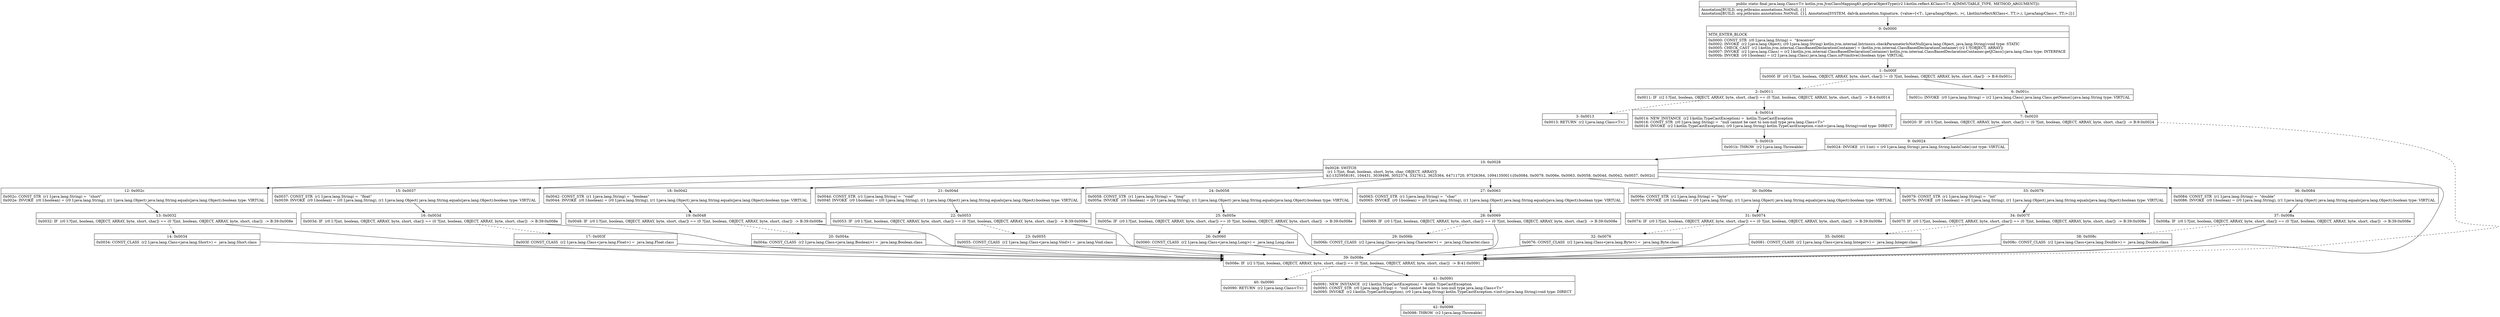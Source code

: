 digraph "CFG forkotlin.jvm.JvmClassMappingKt.getJavaObjectType(Lkotlin\/reflect\/KClass;)Ljava\/lang\/Class;" {
Node_0 [shape=record,label="{0\:\ 0x0000|MTH_ENTER_BLOCK\l|0x0000: CONST_STR  (r0 I:java.lang.String) =  \"$receiver\" \l0x0002: INVOKE  (r2 I:java.lang.Object), (r0 I:java.lang.String) kotlin.jvm.internal.Intrinsics.checkParameterIsNotNull(java.lang.Object, java.lang.String):void type: STATIC \l0x0005: CHECK_CAST  (r2 I:kotlin.jvm.internal.ClassBasedDeclarationContainer) = (kotlin.jvm.internal.ClassBasedDeclarationContainer) (r2 I:?[OBJECT, ARRAY]) \l0x0007: INVOKE  (r2 I:java.lang.Class) = (r2 I:kotlin.jvm.internal.ClassBasedDeclarationContainer) kotlin.jvm.internal.ClassBasedDeclarationContainer.getJClass():java.lang.Class type: INTERFACE \l0x000b: INVOKE  (r0 I:boolean) = (r2 I:java.lang.Class) java.lang.Class.isPrimitive():boolean type: VIRTUAL \l}"];
Node_1 [shape=record,label="{1\:\ 0x000f|0x000f: IF  (r0 I:?[int, boolean, OBJECT, ARRAY, byte, short, char]) != (0 ?[int, boolean, OBJECT, ARRAY, byte, short, char])  \-\> B:6:0x001c \l}"];
Node_2 [shape=record,label="{2\:\ 0x0011|0x0011: IF  (r2 I:?[int, boolean, OBJECT, ARRAY, byte, short, char]) == (0 ?[int, boolean, OBJECT, ARRAY, byte, short, char])  \-\> B:4:0x0014 \l}"];
Node_3 [shape=record,label="{3\:\ 0x0013|0x0013: RETURN  (r2 I:java.lang.Class\<T\>) \l}"];
Node_4 [shape=record,label="{4\:\ 0x0014|0x0014: NEW_INSTANCE  (r2 I:kotlin.TypeCastException) =  kotlin.TypeCastException \l0x0016: CONST_STR  (r0 I:java.lang.String) =  \"null cannot be cast to non\-null type java.lang.Class\<T\>\" \l0x0018: INVOKE  (r2 I:kotlin.TypeCastException), (r0 I:java.lang.String) kotlin.TypeCastException.\<init\>(java.lang.String):void type: DIRECT \l}"];
Node_5 [shape=record,label="{5\:\ 0x001b|0x001b: THROW  (r2 I:java.lang.Throwable) \l}"];
Node_6 [shape=record,label="{6\:\ 0x001c|0x001c: INVOKE  (r0 I:java.lang.String) = (r2 I:java.lang.Class) java.lang.Class.getName():java.lang.String type: VIRTUAL \l}"];
Node_7 [shape=record,label="{7\:\ 0x0020|0x0020: IF  (r0 I:?[int, boolean, OBJECT, ARRAY, byte, short, char]) != (0 ?[int, boolean, OBJECT, ARRAY, byte, short, char])  \-\> B:9:0x0024 \l}"];
Node_9 [shape=record,label="{9\:\ 0x0024|0x0024: INVOKE  (r1 I:int) = (r0 I:java.lang.String) java.lang.String.hashCode():int type: VIRTUAL \l}"];
Node_10 [shape=record,label="{10\:\ 0x0028|0x0028: SWITCH  \l  (r1 I:?[int, float, boolean, short, byte, char, OBJECT, ARRAY])\l k:[\-1325958191, 104431, 3039496, 3052374, 3327612, 3625364, 64711720, 97526364, 109413500] t:[0x0084, 0x0079, 0x006e, 0x0063, 0x0058, 0x004d, 0x0042, 0x0037, 0x002c] \l}"];
Node_12 [shape=record,label="{12\:\ 0x002c|0x002c: CONST_STR  (r1 I:java.lang.String) =  \"short\" \l0x002e: INVOKE  (r0 I:boolean) = (r0 I:java.lang.String), (r1 I:java.lang.Object) java.lang.String.equals(java.lang.Object):boolean type: VIRTUAL \l}"];
Node_13 [shape=record,label="{13\:\ 0x0032|0x0032: IF  (r0 I:?[int, boolean, OBJECT, ARRAY, byte, short, char]) == (0 ?[int, boolean, OBJECT, ARRAY, byte, short, char])  \-\> B:39:0x008e \l}"];
Node_14 [shape=record,label="{14\:\ 0x0034|0x0034: CONST_CLASS  (r2 I:java.lang.Class\<java.lang.Short\>) =  java.lang.Short.class \l}"];
Node_15 [shape=record,label="{15\:\ 0x0037|0x0037: CONST_STR  (r1 I:java.lang.String) =  \"float\" \l0x0039: INVOKE  (r0 I:boolean) = (r0 I:java.lang.String), (r1 I:java.lang.Object) java.lang.String.equals(java.lang.Object):boolean type: VIRTUAL \l}"];
Node_16 [shape=record,label="{16\:\ 0x003d|0x003d: IF  (r0 I:?[int, boolean, OBJECT, ARRAY, byte, short, char]) == (0 ?[int, boolean, OBJECT, ARRAY, byte, short, char])  \-\> B:39:0x008e \l}"];
Node_17 [shape=record,label="{17\:\ 0x003f|0x003f: CONST_CLASS  (r2 I:java.lang.Class\<java.lang.Float\>) =  java.lang.Float.class \l}"];
Node_18 [shape=record,label="{18\:\ 0x0042|0x0042: CONST_STR  (r1 I:java.lang.String) =  \"boolean\" \l0x0044: INVOKE  (r0 I:boolean) = (r0 I:java.lang.String), (r1 I:java.lang.Object) java.lang.String.equals(java.lang.Object):boolean type: VIRTUAL \l}"];
Node_19 [shape=record,label="{19\:\ 0x0048|0x0048: IF  (r0 I:?[int, boolean, OBJECT, ARRAY, byte, short, char]) == (0 ?[int, boolean, OBJECT, ARRAY, byte, short, char])  \-\> B:39:0x008e \l}"];
Node_20 [shape=record,label="{20\:\ 0x004a|0x004a: CONST_CLASS  (r2 I:java.lang.Class\<java.lang.Boolean\>) =  java.lang.Boolean.class \l}"];
Node_21 [shape=record,label="{21\:\ 0x004d|0x004d: CONST_STR  (r1 I:java.lang.String) =  \"void\" \l0x004f: INVOKE  (r0 I:boolean) = (r0 I:java.lang.String), (r1 I:java.lang.Object) java.lang.String.equals(java.lang.Object):boolean type: VIRTUAL \l}"];
Node_22 [shape=record,label="{22\:\ 0x0053|0x0053: IF  (r0 I:?[int, boolean, OBJECT, ARRAY, byte, short, char]) == (0 ?[int, boolean, OBJECT, ARRAY, byte, short, char])  \-\> B:39:0x008e \l}"];
Node_23 [shape=record,label="{23\:\ 0x0055|0x0055: CONST_CLASS  (r2 I:java.lang.Class\<java.lang.Void\>) =  java.lang.Void.class \l}"];
Node_24 [shape=record,label="{24\:\ 0x0058|0x0058: CONST_STR  (r1 I:java.lang.String) =  \"long\" \l0x005a: INVOKE  (r0 I:boolean) = (r0 I:java.lang.String), (r1 I:java.lang.Object) java.lang.String.equals(java.lang.Object):boolean type: VIRTUAL \l}"];
Node_25 [shape=record,label="{25\:\ 0x005e|0x005e: IF  (r0 I:?[int, boolean, OBJECT, ARRAY, byte, short, char]) == (0 ?[int, boolean, OBJECT, ARRAY, byte, short, char])  \-\> B:39:0x008e \l}"];
Node_26 [shape=record,label="{26\:\ 0x0060|0x0060: CONST_CLASS  (r2 I:java.lang.Class\<java.lang.Long\>) =  java.lang.Long.class \l}"];
Node_27 [shape=record,label="{27\:\ 0x0063|0x0063: CONST_STR  (r1 I:java.lang.String) =  \"char\" \l0x0065: INVOKE  (r0 I:boolean) = (r0 I:java.lang.String), (r1 I:java.lang.Object) java.lang.String.equals(java.lang.Object):boolean type: VIRTUAL \l}"];
Node_28 [shape=record,label="{28\:\ 0x0069|0x0069: IF  (r0 I:?[int, boolean, OBJECT, ARRAY, byte, short, char]) == (0 ?[int, boolean, OBJECT, ARRAY, byte, short, char])  \-\> B:39:0x008e \l}"];
Node_29 [shape=record,label="{29\:\ 0x006b|0x006b: CONST_CLASS  (r2 I:java.lang.Class\<java.lang.Character\>) =  java.lang.Character.class \l}"];
Node_30 [shape=record,label="{30\:\ 0x006e|0x006e: CONST_STR  (r1 I:java.lang.String) =  \"byte\" \l0x0070: INVOKE  (r0 I:boolean) = (r0 I:java.lang.String), (r1 I:java.lang.Object) java.lang.String.equals(java.lang.Object):boolean type: VIRTUAL \l}"];
Node_31 [shape=record,label="{31\:\ 0x0074|0x0074: IF  (r0 I:?[int, boolean, OBJECT, ARRAY, byte, short, char]) == (0 ?[int, boolean, OBJECT, ARRAY, byte, short, char])  \-\> B:39:0x008e \l}"];
Node_32 [shape=record,label="{32\:\ 0x0076|0x0076: CONST_CLASS  (r2 I:java.lang.Class\<java.lang.Byte\>) =  java.lang.Byte.class \l}"];
Node_33 [shape=record,label="{33\:\ 0x0079|0x0079: CONST_STR  (r1 I:java.lang.String) =  \"int\" \l0x007b: INVOKE  (r0 I:boolean) = (r0 I:java.lang.String), (r1 I:java.lang.Object) java.lang.String.equals(java.lang.Object):boolean type: VIRTUAL \l}"];
Node_34 [shape=record,label="{34\:\ 0x007f|0x007f: IF  (r0 I:?[int, boolean, OBJECT, ARRAY, byte, short, char]) == (0 ?[int, boolean, OBJECT, ARRAY, byte, short, char])  \-\> B:39:0x008e \l}"];
Node_35 [shape=record,label="{35\:\ 0x0081|0x0081: CONST_CLASS  (r2 I:java.lang.Class\<java.lang.Integer\>) =  java.lang.Integer.class \l}"];
Node_36 [shape=record,label="{36\:\ 0x0084|0x0084: CONST_STR  (r1 I:java.lang.String) =  \"double\" \l0x0086: INVOKE  (r0 I:boolean) = (r0 I:java.lang.String), (r1 I:java.lang.Object) java.lang.String.equals(java.lang.Object):boolean type: VIRTUAL \l}"];
Node_37 [shape=record,label="{37\:\ 0x008a|0x008a: IF  (r0 I:?[int, boolean, OBJECT, ARRAY, byte, short, char]) == (0 ?[int, boolean, OBJECT, ARRAY, byte, short, char])  \-\> B:39:0x008e \l}"];
Node_38 [shape=record,label="{38\:\ 0x008c|0x008c: CONST_CLASS  (r2 I:java.lang.Class\<java.lang.Double\>) =  java.lang.Double.class \l}"];
Node_39 [shape=record,label="{39\:\ 0x008e|0x008e: IF  (r2 I:?[int, boolean, OBJECT, ARRAY, byte, short, char]) == (0 ?[int, boolean, OBJECT, ARRAY, byte, short, char])  \-\> B:41:0x0091 \l}"];
Node_40 [shape=record,label="{40\:\ 0x0090|0x0090: RETURN  (r2 I:java.lang.Class\<T\>) \l}"];
Node_41 [shape=record,label="{41\:\ 0x0091|0x0091: NEW_INSTANCE  (r2 I:kotlin.TypeCastException) =  kotlin.TypeCastException \l0x0093: CONST_STR  (r0 I:java.lang.String) =  \"null cannot be cast to non\-null type java.lang.Class\<T\>\" \l0x0095: INVOKE  (r2 I:kotlin.TypeCastException), (r0 I:java.lang.String) kotlin.TypeCastException.\<init\>(java.lang.String):void type: DIRECT \l}"];
Node_42 [shape=record,label="{42\:\ 0x0098|0x0098: THROW  (r2 I:java.lang.Throwable) \l}"];
MethodNode[shape=record,label="{public static final java.lang.Class\<T\> kotlin.jvm.JvmClassMappingKt.getJavaObjectType((r2 I:kotlin.reflect.KClass\<T\> A[IMMUTABLE_TYPE, METHOD_ARGUMENT]))  | Annotation[BUILD, org.jetbrains.annotations.NotNull, \{\}]\lAnnotation[BUILD, org.jetbrains.annotations.NotNull, \{\}], Annotation[SYSTEM, dalvik.annotation.Signature, \{value=[\<T:, Ljava\/lang\/Object;, \>(, Lkotlin\/reflect\/KClass\<, TT;\>;), Ljava\/lang\/Class\<, TT;\>;]\}]\l}"];
MethodNode -> Node_0;
Node_0 -> Node_1;
Node_1 -> Node_2[style=dashed];
Node_1 -> Node_6;
Node_2 -> Node_3[style=dashed];
Node_2 -> Node_4;
Node_4 -> Node_5;
Node_6 -> Node_7;
Node_7 -> Node_9;
Node_7 -> Node_39[style=dashed];
Node_9 -> Node_10;
Node_10 -> Node_12;
Node_10 -> Node_15;
Node_10 -> Node_18;
Node_10 -> Node_21;
Node_10 -> Node_24;
Node_10 -> Node_27;
Node_10 -> Node_30;
Node_10 -> Node_33;
Node_10 -> Node_36;
Node_10 -> Node_39;
Node_12 -> Node_13;
Node_13 -> Node_14[style=dashed];
Node_13 -> Node_39;
Node_14 -> Node_39;
Node_15 -> Node_16;
Node_16 -> Node_17[style=dashed];
Node_16 -> Node_39;
Node_17 -> Node_39;
Node_18 -> Node_19;
Node_19 -> Node_20[style=dashed];
Node_19 -> Node_39;
Node_20 -> Node_39;
Node_21 -> Node_22;
Node_22 -> Node_23[style=dashed];
Node_22 -> Node_39;
Node_23 -> Node_39;
Node_24 -> Node_25;
Node_25 -> Node_26[style=dashed];
Node_25 -> Node_39;
Node_26 -> Node_39;
Node_27 -> Node_28;
Node_28 -> Node_29[style=dashed];
Node_28 -> Node_39;
Node_29 -> Node_39;
Node_30 -> Node_31;
Node_31 -> Node_32[style=dashed];
Node_31 -> Node_39;
Node_32 -> Node_39;
Node_33 -> Node_34;
Node_34 -> Node_35[style=dashed];
Node_34 -> Node_39;
Node_35 -> Node_39;
Node_36 -> Node_37;
Node_37 -> Node_38[style=dashed];
Node_37 -> Node_39;
Node_38 -> Node_39;
Node_39 -> Node_40[style=dashed];
Node_39 -> Node_41;
Node_41 -> Node_42;
}


